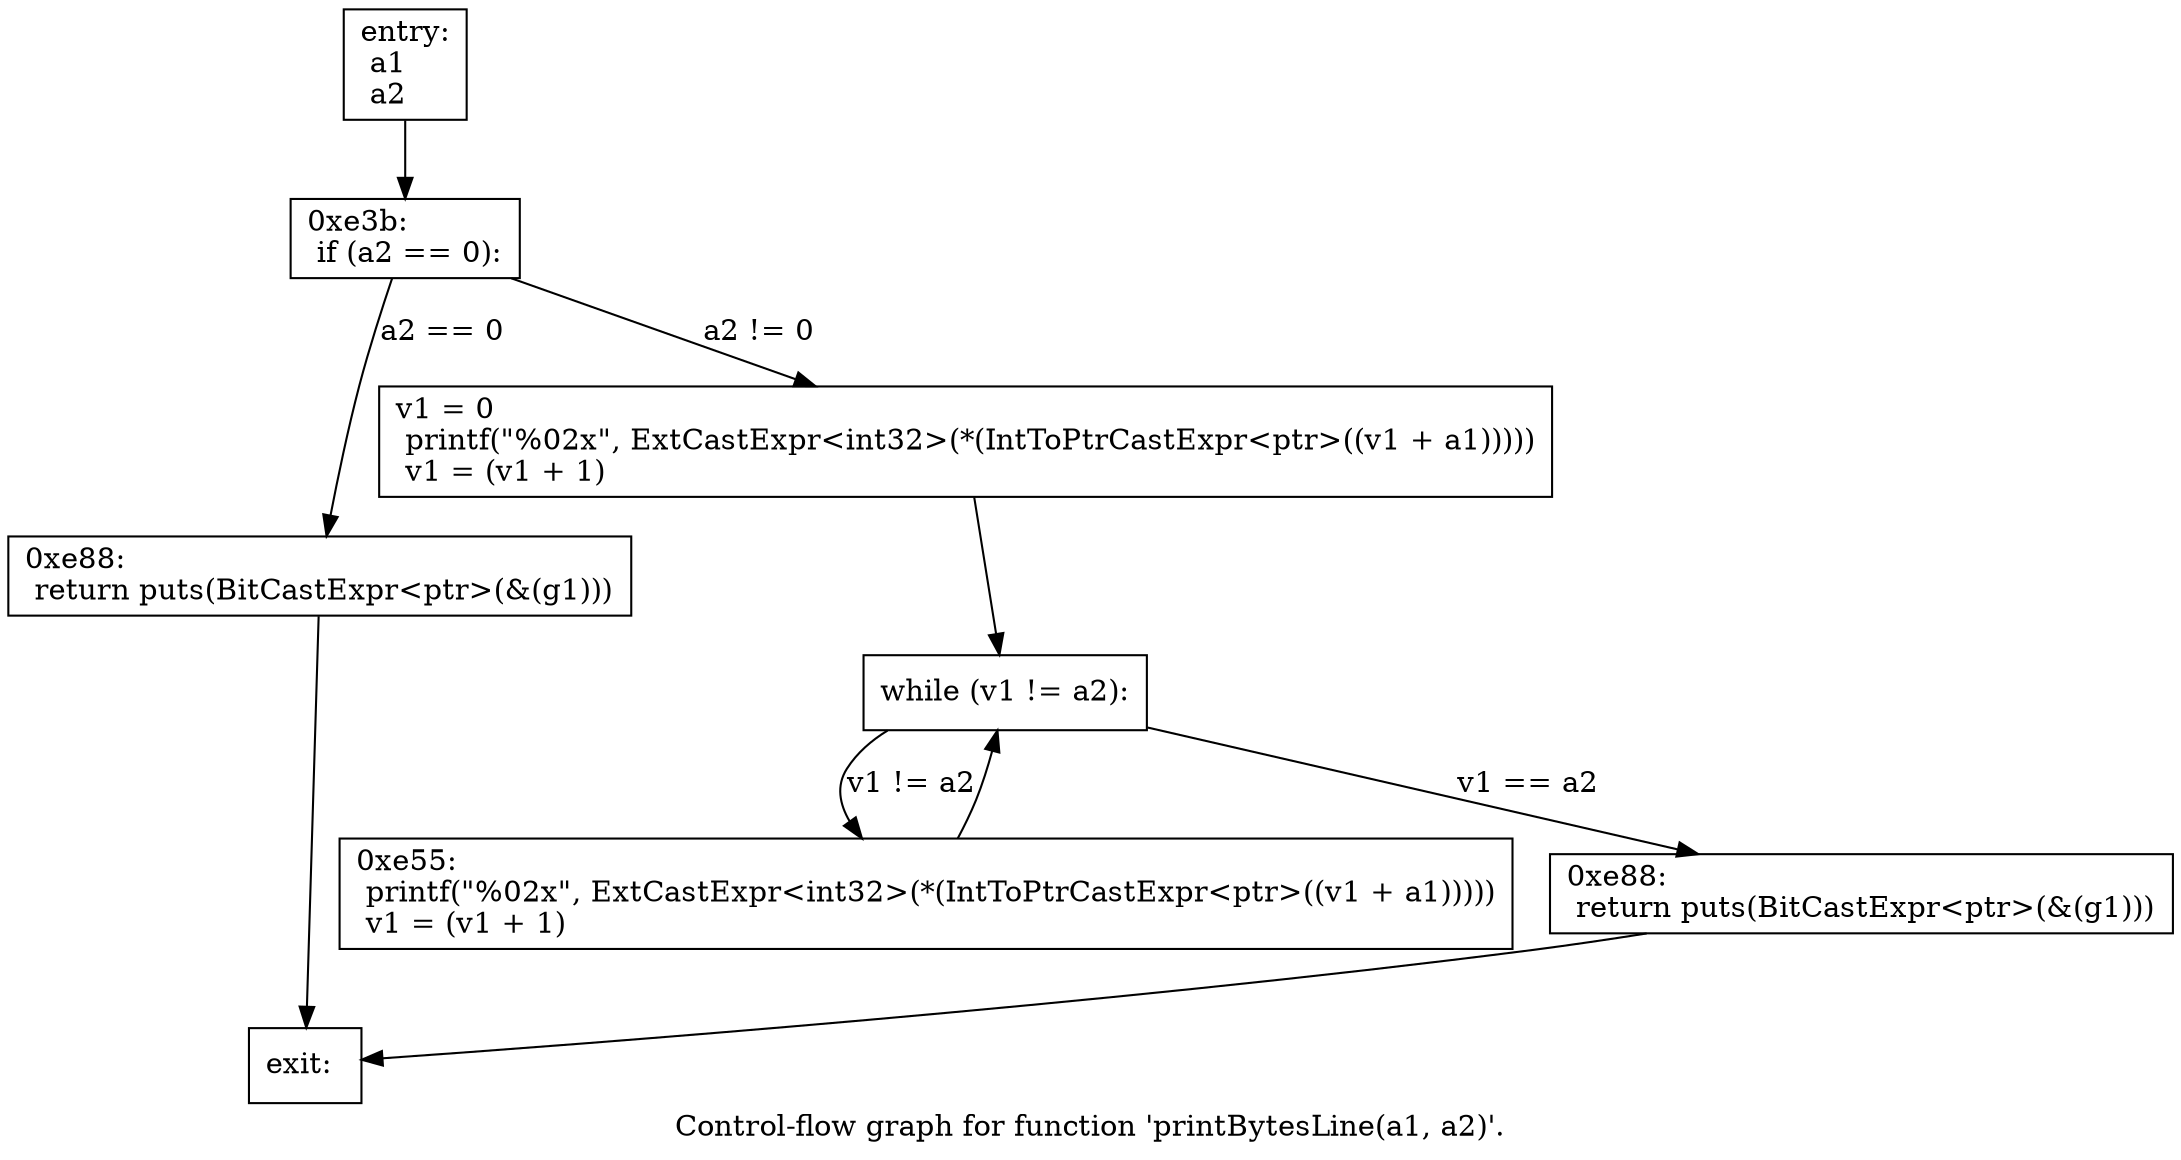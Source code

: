 digraph "Control-flow graph for function 'printBytesLine(a1, a2)'." {
  label="Control-flow graph for function 'printBytesLine(a1, a2)'.";
  node [shape=record];

  Node06FA0340 [label="{entry:\l  a1\l  a2\l}"];
  Node06FA0340 -> Node06FA04F0;
  Node06FA04F0 [label="{0xe3b:\l  if (a2 == 0):\l}"];
  Node06FA04F0 -> Node06FA0460 [label="a2 == 0"];
  Node06FA04F0 -> Node06FA0388 [label="a2 != 0"];
  Node06FA0460 [label="{0xe88:\l  return puts(BitCastExpr\<ptr\>(&(g1)))\l}"];
  Node06FA0460 -> Node06FA0070;
  Node06FA0388 [label="{  v1 = 0\l  printf(\"%02x\", ExtCastExpr\<int32\>(*(IntToPtrCastExpr\<ptr\>((v1 + a1)))))\l  v1 = (v1 + 1)\l}"];
  Node06FA0388 -> Node06F9FF50;
  Node06FA0070 [label="{exit:\l}"];
  Node06F9FF50 [label="{  while (v1 != a2):\l}"];
  Node06F9FF50 -> Node06FA0268 [label="v1 != a2"];
  Node06F9FF50 -> Node06F9FE78 [label="v1 == a2"];
  Node06FA0268 [label="{0xe55:\l  printf(\"%02x\", ExtCastExpr\<int32\>(*(IntToPtrCastExpr\<ptr\>((v1 + a1)))))\l  v1 = (v1 + 1)\l}"];
  Node06FA0268 -> Node06F9FF50;
  Node06F9FE78 [label="{0xe88:\l  return puts(BitCastExpr\<ptr\>(&(g1)))\l}"];
  Node06F9FE78 -> Node06FA0070;

}
